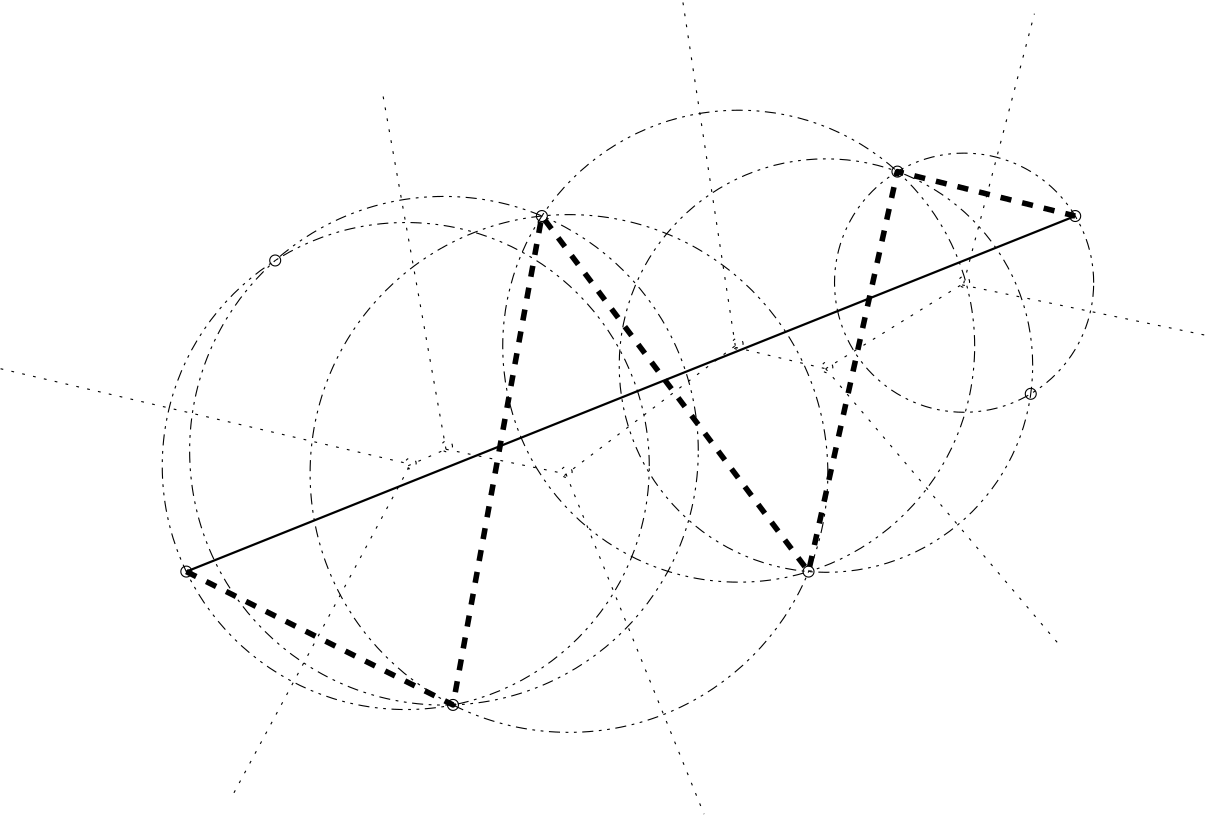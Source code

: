 <?xml version="1.0"?>
<!DOCTYPE ipe SYSTEM "ipe.dtd">
<ipe version="70010" creator="Ipe 7.0.10">
<info created="D:20130320200434" modified="D:20130320203351"/>
<ipestyle name="basic">
<symbol name="arrow/arc(spx)">
<path stroke="sym-stroke" fill="sym-stroke" pen="sym-pen">
0 0 m
-1 0.333 l
-1 -0.333 l
h
</path>
</symbol>
<symbol name="arrow/farc(spx)">
<path stroke="sym-stroke" fill="white" pen="sym-pen">
0 0 m
-1 0.333 l
-1 -0.333 l
h
</path>
</symbol>
<symbol name="mark/circle(sx)" transformations="translations">
<path fill="sym-stroke">
0.6 0 0 0.6 0 0 e
0.4 0 0 0.4 0 0 e
</path>
</symbol>
<symbol name="mark/disk(sx)" transformations="translations">
<path fill="sym-stroke">
0.6 0 0 0.6 0 0 e
</path>
</symbol>
<symbol name="mark/fdisk(sfx)" transformations="translations">
<group>
<path fill="sym-stroke" fillrule="eofill">
0.6 0 0 0.6 0 0 e
0.4 0 0 0.4 0 0 e
</path>
<path fill="sym-fill">
0.4 0 0 0.4 0 0 e
</path>
</group>
</symbol>
<symbol name="mark/box(sx)" transformations="translations">
<path fill="sym-stroke" fillrule="eofill">
-0.6 -0.6 m
0.6 -0.6 l
0.6 0.6 l
-0.6 0.6 l
h
-0.4 -0.4 m
0.4 -0.4 l
0.4 0.4 l
-0.4 0.4 l
h
</path>
</symbol>
<symbol name="mark/square(sx)" transformations="translations">
<path fill="sym-stroke">
-0.6 -0.6 m
0.6 -0.6 l
0.6 0.6 l
-0.6 0.6 l
h
</path>
</symbol>
<symbol name="mark/fsquare(sfx)" transformations="translations">
<group>
<path fill="sym-stroke" fillrule="eofill">
-0.6 -0.6 m
0.6 -0.6 l
0.6 0.6 l
-0.6 0.6 l
h
-0.4 -0.4 m
0.4 -0.4 l
0.4 0.4 l
-0.4 0.4 l
h
</path>
<path fill="sym-fill">
-0.4 -0.4 m
0.4 -0.4 l
0.4 0.4 l
-0.4 0.4 l
h
</path>
</group>
</symbol>
<symbol name="mark/cross(sx)" transformations="translations">
<group>
<path fill="sym-stroke">
-0.43 -0.57 m
0.57 0.43 l
0.43 0.57 l
-0.57 -0.43 l
h
</path>
<path fill="sym-stroke">
-0.43 0.57 m
0.57 -0.43 l
0.43 -0.57 l
-0.57 0.43 l
h
</path>
</group>
</symbol>
<symbol name="arrow/fnormal(spx)">
<path stroke="sym-stroke" fill="white" pen="sym-pen">
0 0 m
-1 0.333 l
-1 -0.333 l
h
</path>
</symbol>
<symbol name="arrow/pointed(spx)">
<path stroke="sym-stroke" fill="sym-stroke" pen="sym-pen">
0 0 m
-1 0.333 l
-0.8 0 l
-1 -0.333 l
h
</path>
</symbol>
<symbol name="arrow/fpointed(spx)">
<path stroke="sym-stroke" fill="white" pen="sym-pen">
0 0 m
-1 0.333 l
-0.8 0 l
-1 -0.333 l
h
</path>
</symbol>
<symbol name="arrow/linear(spx)">
<path stroke="sym-stroke" pen="sym-pen">
-1 0.333 m
0 0 l
-1 -0.333 l
</path>
</symbol>
<symbol name="arrow/fdouble(spx)">
<path stroke="sym-stroke" fill="white" pen="sym-pen">
0 0 m
-1 0.333 l
-1 -0.333 l
h
-1 0 m
-2 0.333 l
-2 -0.333 l
h
</path>
</symbol>
<symbol name="arrow/double(spx)">
<path stroke="sym-stroke" fill="sym-stroke" pen="sym-pen">
0 0 m
-1 0.333 l
-1 -0.333 l
h
-1 0 m
-2 0.333 l
-2 -0.333 l
h
</path>
</symbol>
<pen name="heavier" value="0.8"/>
<pen name="fat" value="1.2"/>
<pen name="ultrafat" value="2"/>
<symbolsize name="large" value="5"/>
<symbolsize name="small" value="2"/>
<symbolsize name="tiny" value="1.1"/>
<arrowsize name="large" value="10"/>
<arrowsize name="small" value="5"/>
<arrowsize name="tiny" value="3"/>
<color name="red" value="1 0 0"/>
<color name="green" value="0 1 0"/>
<color name="blue" value="0 0 1"/>
<color name="yellow" value="1 1 0"/>
<color name="orange" value="1 0.647 0"/>
<color name="gold" value="1 0.843 0"/>
<color name="purple" value="0.627 0.125 0.941"/>
<color name="gray" value="0.745"/>
<color name="brown" value="0.647 0.165 0.165"/>
<color name="navy" value="0 0 0.502"/>
<color name="pink" value="1 0.753 0.796"/>
<color name="seagreen" value="0.18 0.545 0.341"/>
<color name="turquoise" value="0.251 0.878 0.816"/>
<color name="violet" value="0.933 0.51 0.933"/>
<color name="darkblue" value="0 0 0.545"/>
<color name="darkcyan" value="0 0.545 0.545"/>
<color name="darkgray" value="0.663"/>
<color name="darkgreen" value="0 0.392 0"/>
<color name="darkmagenta" value="0.545 0 0.545"/>
<color name="darkorange" value="1 0.549 0"/>
<color name="darkred" value="0.545 0 0"/>
<color name="lightblue" value="0.678 0.847 0.902"/>
<color name="lightcyan" value="0.878 1 1"/>
<color name="lightgray" value="0.827"/>
<color name="lightgreen" value="0.565 0.933 0.565"/>
<color name="lightyellow" value="1 1 0.878"/>
<dashstyle name="dashed" value="[4] 0"/>
<dashstyle name="dotted" value="[1 3] 0"/>
<dashstyle name="dash dotted" value="[4 2 1 2] 0"/>
<dashstyle name="dash dot dotted" value="[4 2 1 2 1 2] 0"/>
<textsize name="large" value="\large"/>
<textsize name="Large" value="\Large"/>
<textsize name="LARGE" value="\LARGE"/>
<textsize name="huge" value="\huge"/>
<textsize name="Huge" value="\Huge"/>
<textsize name="small" value="\small"/>
<textsize name="footnote" value="\footnotesize"/>
<textsize name="tiny" value="\tiny"/>
<textstyle name="center" begin="\begin{center}" end="\end{center}"/>
<textstyle name="itemize" begin="\begin{itemize}" end="\end{itemize}"/>
<textstyle name="item" begin="\begin{itemize}\item{}" end="\end{itemize}"/>
<gridsize name="4 pts" value="4"/>
<gridsize name="8 pts (~3 mm)" value="8"/>
<gridsize name="16 pts (~6 mm)" value="16"/>
<gridsize name="32 pts (~12 mm)" value="32"/>
<gridsize name="10 pts (~3.5 mm)" value="10"/>
<gridsize name="20 pts (~7 mm)" value="20"/>
<gridsize name="14 pts (~5 mm)" value="14"/>
<gridsize name="28 pts (~10 mm)" value="28"/>
<gridsize name="56 pts (~20 mm)" value="56"/>
<anglesize name="90 deg" value="90"/>
<anglesize name="60 deg" value="60"/>
<anglesize name="45 deg" value="45"/>
<anglesize name="30 deg" value="30"/>
<anglesize name="22.5 deg" value="22.5"/>
<tiling name="falling" angle="-60" step="4" width="1"/>
<tiling name="rising" angle="30" step="4" width="1"/>
</ipestyle>
<page>
<layer name="alpha"/>
<view layers="alpha" active="alpha"/>
<path layer="alpha" stroke="black">
1.97094 0 0 1.97094 128 576 e
</path>
<path matrix="1 0 0 1 320 128" stroke="black">
1.97094 0 0 1.97094 128 576 e
</path>
<path matrix="1 0 0 1 256 144" stroke="black">
1.97094 0 0 1.97094 128 576 e
</path>
<path matrix="1 0 0 1 128 128" stroke="black">
1.97094 0 0 1.97094 128 576 e
</path>
<path matrix="1 0 0 1 32 112" stroke="black">
1.97094 0 0 1.97094 128 576 e
</path>
<path stroke="black" pen="heavier">
128 576 m
448 704 l
</path>
<path matrix="1 0 0 1 96 -48" stroke="black">
1.97094 0 0 1.97094 128 576 e
</path>
<path matrix="1 0 0 1 224 0" stroke="black">
1.97094 0 0 1.97094 128 576 e
</path>
<path matrix="1 0 0 1 304 64" stroke="black">
1.97094 0 0 1.97094 128 576 e
</path>
<path stroke="black" dash="dash dot dotted">
87.6641 0 0 87.6641 207 614 e
</path>
<path stroke="black" dash="dash dot dotted">
91.5577 0 0 91.5577 220.75 619.5 e
</path>
<path stroke="black" dash="dash dot dotted">
84.949 0 0 84.949 326.857 657.143 e
</path>
<path stroke="black" dash="dash dot dotted">
46.6476 0 0 46.6476 408 680 e
</path>
<path stroke="black" dash="dash dot dotted">
74.4268 0 0 74.4268 358.27 650.162 e
</path>
<path stroke="black" dash="dash dot dotted">
93.195 0 0 93.195 265.756 611.317 e
</path>
<path matrix="1 0 0 1 80.7692 38.9231" stroke="black" dash="dotted">
1.97094 0 0 1.97094 128 576 e
</path>
<path matrix="1 0 0 1 280 104.308" stroke="black" dash="dotted">
1.97094 0 0 1.97094 128 576 e
</path>
<path matrix="1 0 0 1 230.769 73.5385" stroke="black" dash="dotted">
1.97094 0 0 1.97094 128 576 e
</path>
<path matrix="1 0 0 1 198.462 82" stroke="black" dash="dotted">
1.97094 0 0 1.97094 128 576 e
</path>
<path matrix="1 0 0 1 136.923 35.8462" stroke="black" dash="dotted">
1.97094 0 0 1.97094 128 576 e
</path>
<path matrix="1 0 0 1 93.8462 45.0769" stroke="black" dash="dotted">
1.97094 0 0 1.97094 128 576 e
</path>
<path stroke="black" dash="dotted">
61.1262 649.028 m
208.463 614.709 l
</path>
<path stroke="black" dash="dotted">
145.15 496.365 m
208.463 614.117 l
208.463 614.117 l
</path>
<path stroke="black" dash="dotted">
207.872 614.117 m
221.481 620.034 l
</path>
<path stroke="black" dash="dotted">
221.481 620.034 m
198.404 749.62 l
</path>
<path stroke="black" dash="dotted">
221.481 620.034 m
264.676 611.158 l
264.676 611.158 l
</path>
<path stroke="black" dash="dotted">
264.676 611.158 m
314.381 488.673 l
314.381 488.673 l
</path>
<path stroke="black" dash="dotted">
264.085 610.566 m
325.623 657.312 l
</path>
<path stroke="black" dash="dotted">
325.623 657.312 m
306.688 781.572 l
306.688 781.572 l
</path>
<path stroke="black" dash="dotted">
325.623 656.72 m
358.168 649.028 l
</path>
<path stroke="black" dash="dotted">
358.168 649.028 m
407.872 679.797 l
</path>
<path stroke="black" dash="dotted">
407.872 679.797 m
433.316 776.839 l
</path>
<path stroke="black" dash="dotted">
407.28 679.206 m
496.037 660.862 l
</path>
<path stroke="black" dash="dotted">
358.168 649.028 m
442.783 549.028 l
</path>
<path stroke="black" dash="dashed" pen="ultrafat">
128 576 m
224 528 l
256 704 l
352 576 l
384 720 l
448 704 l
</path>
</page>
</ipe>
